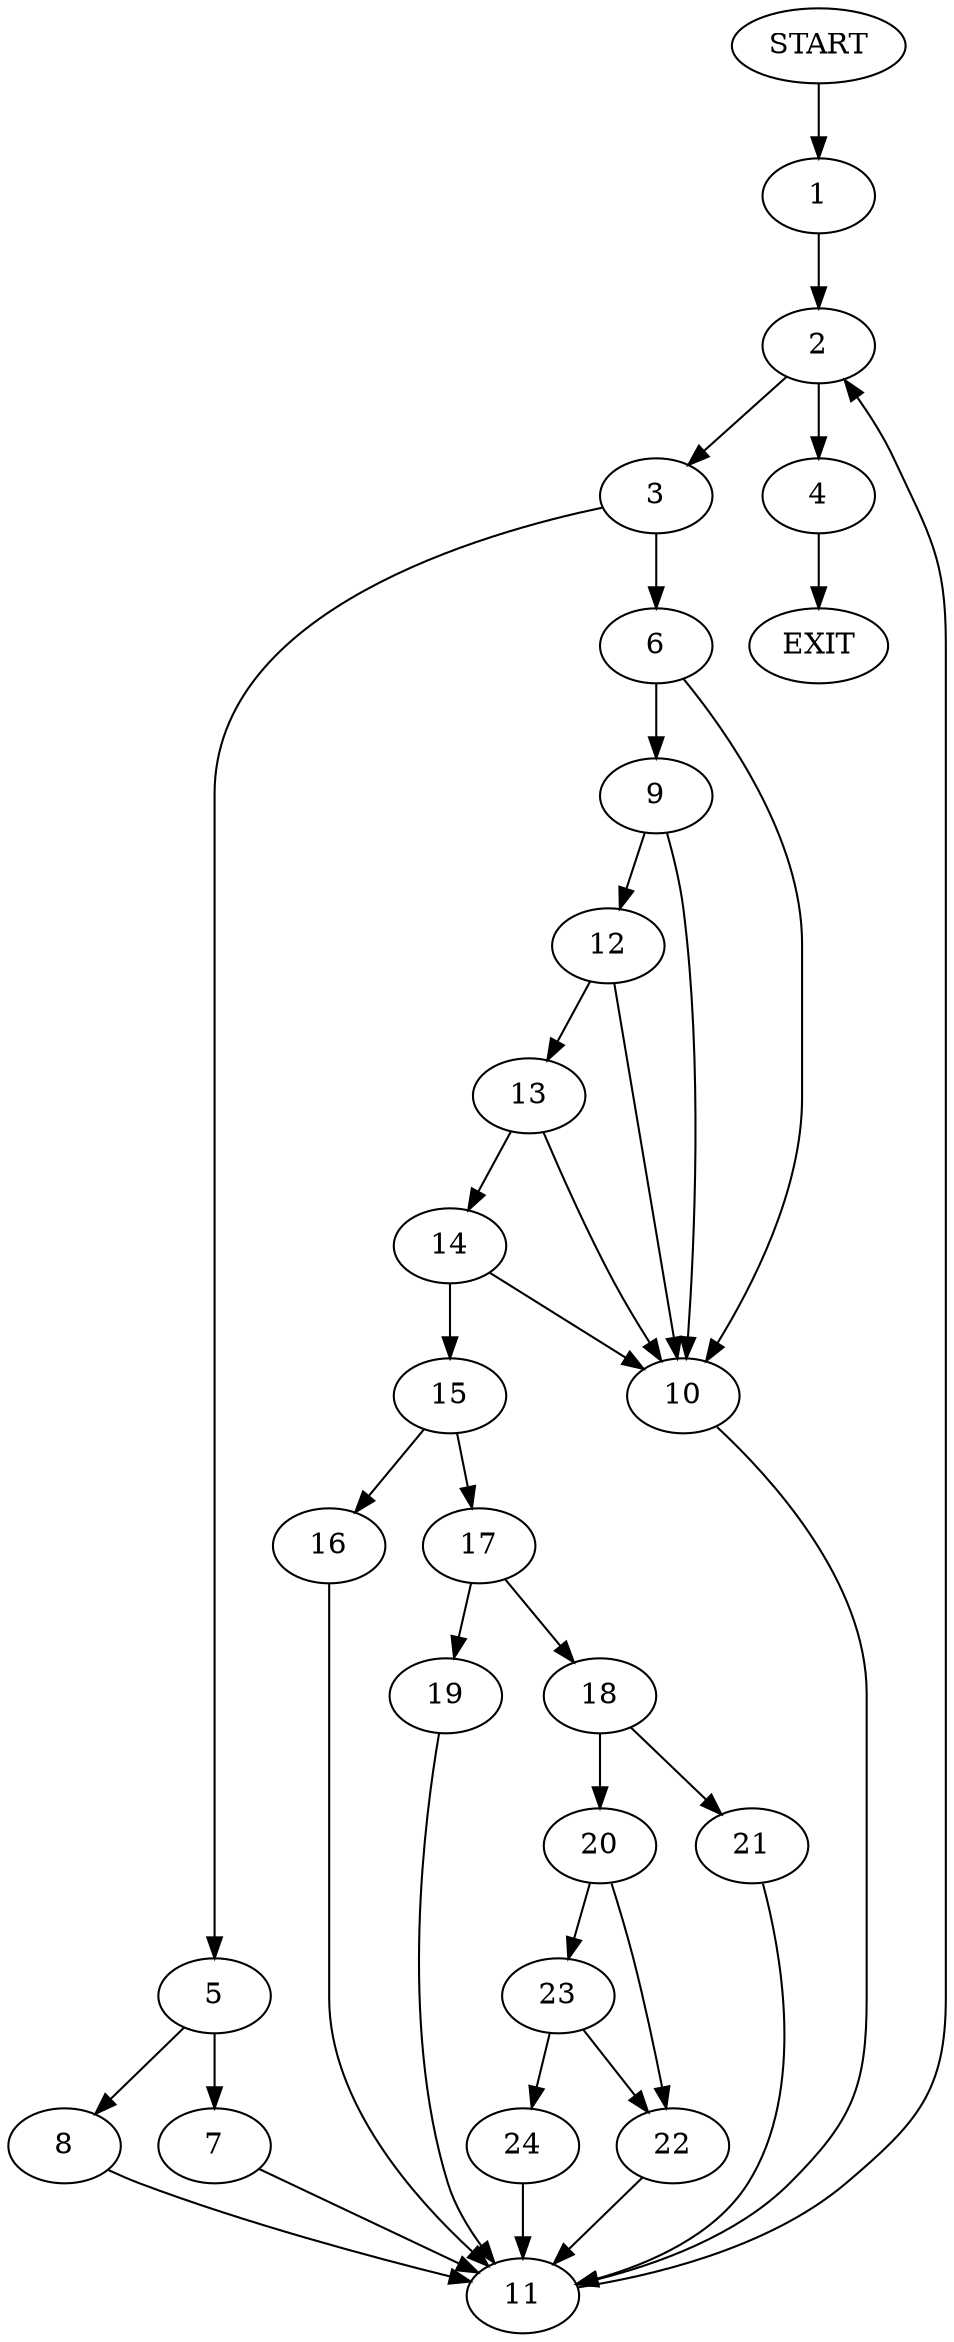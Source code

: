 digraph {
0 [label="START"]
25 [label="EXIT"]
0 -> 1
1 -> 2
2 -> 3
2 -> 4
3 -> 5
3 -> 6
4 -> 25
5 -> 7
5 -> 8
6 -> 9
6 -> 10
8 -> 11
7 -> 11
11 -> 2
10 -> 11
9 -> 10
9 -> 12
12 -> 13
12 -> 10
13 -> 14
13 -> 10
14 -> 15
14 -> 10
15 -> 16
15 -> 17
17 -> 18
17 -> 19
16 -> 11
19 -> 11
18 -> 20
18 -> 21
21 -> 11
20 -> 22
20 -> 23
23 -> 22
23 -> 24
22 -> 11
24 -> 11
}
